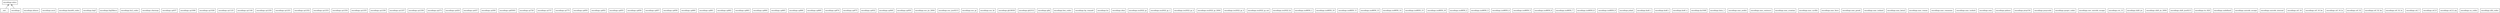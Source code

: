 digraph "packages" {
charset="utf-8"
rankdir=BT
"0" [label="__init__", shape="box"];
"1" [label="encodings", shape="box"];
"2" [label="encodings.aliases", shape="box"];
"3" [label="encodings.ascii", shape="box"];
"4" [label="encodings.base64_codec", shape="box"];
"5" [label="encodings.big5", shape="box"];
"6" [label="encodings.big5hkscs", shape="box"];
"7" [label="encodings.bz2_codec", shape="box"];
"8" [label="encodings.charmap", shape="box"];
"9" [label="encodings.cp037", shape="box"];
"10" [label="encodings.cp1006", shape="box"];
"11" [label="encodings.cp1026", shape="box"];
"12" [label="encodings.cp1125", shape="box"];
"13" [label="encodings.cp1140", shape="box"];
"14" [label="encodings.cp1250", shape="box"];
"15" [label="encodings.cp1251", shape="box"];
"16" [label="encodings.cp1252", shape="box"];
"17" [label="encodings.cp1253", shape="box"];
"18" [label="encodings.cp1254", shape="box"];
"19" [label="encodings.cp1255", shape="box"];
"20" [label="encodings.cp1256", shape="box"];
"21" [label="encodings.cp1257", shape="box"];
"22" [label="encodings.cp1258", shape="box"];
"23" [label="encodings.cp273", shape="box"];
"24" [label="encodings.cp424", shape="box"];
"25" [label="encodings.cp437", shape="box"];
"26" [label="encodings.cp500", shape="box"];
"27" [label="encodings.cp65001", shape="box"];
"28" [label="encodings.cp720", shape="box"];
"29" [label="encodings.cp737", shape="box"];
"30" [label="encodings.cp775", shape="box"];
"31" [label="encodings.cp850", shape="box"];
"32" [label="encodings.cp852", shape="box"];
"33" [label="encodings.cp855", shape="box"];
"34" [label="encodings.cp856", shape="box"];
"35" [label="encodings.cp857", shape="box"];
"36" [label="encodings.cp858", shape="box"];
"37" [label="encodings.cp860", shape="box"];
"38" [label="encodings.cp861", shape="box"];
"39" [label="encodings.cp862", shape="box"];
"40" [label="encodings.cp863", shape="box"];
"41" [label="encodings.cp864", shape="box"];
"42" [label="encodings.cp865", shape="box"];
"43" [label="encodings.cp866", shape="box"];
"44" [label="encodings.cp869", shape="box"];
"45" [label="encodings.cp874", shape="box"];
"46" [label="encodings.cp875", shape="box"];
"47" [label="encodings.cp932", shape="box"];
"48" [label="encodings.cp949", shape="box"];
"49" [label="encodings.cp950", shape="box"];
"50" [label="encodings.euc_jis_2004", shape="box"];
"51" [label="encodings.euc_jisx0213", shape="box"];
"52" [label="encodings.euc_jp", shape="box"];
"53" [label="encodings.euc_kr", shape="box"];
"54" [label="encodings.gb18030", shape="box"];
"55" [label="encodings.gb2312", shape="box"];
"56" [label="encodings.gbk", shape="box"];
"57" [label="encodings.hex_codec", shape="box"];
"58" [label="encodings.hp_roman8", shape="box"];
"59" [label="encodings.hz", shape="box"];
"60" [label="encodings.idna", shape="box"];
"61" [label="encodings.iso2022_jp", shape="box"];
"62" [label="encodings.iso2022_jp_1", shape="box"];
"63" [label="encodings.iso2022_jp_2", shape="box"];
"64" [label="encodings.iso2022_jp_2004", shape="box"];
"65" [label="encodings.iso2022_jp_3", shape="box"];
"66" [label="encodings.iso2022_jp_ext", shape="box"];
"67" [label="encodings.iso2022_kr", shape="box"];
"68" [label="encodings.iso8859_1", shape="box"];
"69" [label="encodings.iso8859_10", shape="box"];
"70" [label="encodings.iso8859_11", shape="box"];
"71" [label="encodings.iso8859_13", shape="box"];
"72" [label="encodings.iso8859_14", shape="box"];
"73" [label="encodings.iso8859_15", shape="box"];
"74" [label="encodings.iso8859_16", shape="box"];
"75" [label="encodings.iso8859_2", shape="box"];
"76" [label="encodings.iso8859_3", shape="box"];
"77" [label="encodings.iso8859_4", shape="box"];
"78" [label="encodings.iso8859_5", shape="box"];
"79" [label="encodings.iso8859_6", shape="box"];
"80" [label="encodings.iso8859_7", shape="box"];
"81" [label="encodings.iso8859_8", shape="box"];
"82" [label="encodings.iso8859_9", shape="box"];
"83" [label="encodings.johab", shape="box"];
"84" [label="encodings.koi8_r", shape="box"];
"85" [label="encodings.koi8_t", shape="box"];
"86" [label="encodings.koi8_u", shape="box"];
"87" [label="encodings.kz1048", shape="box"];
"88" [label="encodings.latin_1", shape="box"];
"89" [label="encodings.mac_arabic", shape="box"];
"90" [label="encodings.mac_centeuro", shape="box"];
"91" [label="encodings.mac_croatian", shape="box"];
"92" [label="encodings.mac_cyrillic", shape="box"];
"93" [label="encodings.mac_farsi", shape="box"];
"94" [label="encodings.mac_greek", shape="box"];
"95" [label="encodings.mac_iceland", shape="box"];
"96" [label="encodings.mac_latin2", shape="box"];
"97" [label="encodings.mac_roman", shape="box"];
"98" [label="encodings.mac_romanian", shape="box"];
"99" [label="encodings.mac_turkish", shape="box"];
"100" [label="encodings.mbcs", shape="box"];
"101" [label="encodings.oem", shape="box"];
"102" [label="encodings.palmos", shape="box"];
"103" [label="encodings.ptcp154", shape="box"];
"104" [label="encodings.punycode", shape="box"];
"105" [label="encodings.quopri_codec", shape="box"];
"106" [label="encodings.raw_unicode_escape", shape="box"];
"107" [label="encodings.rot_13", shape="box"];
"108" [label="encodings.shift_jis", shape="box"];
"109" [label="encodings.shift_jis_2004", shape="box"];
"110" [label="encodings.shift_jisx0213", shape="box"];
"111" [label="encodings.tis_620", shape="box"];
"112" [label="encodings.undefined", shape="box"];
"113" [label="encodings.unicode_escape", shape="box"];
"114" [label="encodings.unicode_internal", shape="box"];
"115" [label="encodings.utf_16", shape="box"];
"116" [label="encodings.utf_16_be", shape="box"];
"117" [label="encodings.utf_16_le", shape="box"];
"118" [label="encodings.utf_32", shape="box"];
"119" [label="encodings.utf_32_be", shape="box"];
"120" [label="encodings.utf_32_le", shape="box"];
"121" [label="encodings.utf_7", shape="box"];
"122" [label="encodings.utf_8", shape="box"];
"123" [label="encodings.utf_8_sig", shape="box"];
"124" [label="encodings.uu_codec", shape="box"];
"125" [label="encodings.zlib_codec", shape="box"];
"0" -> "100" [arrowhead="open", arrowtail="none"];
"1" -> "100" [arrowhead="open", arrowtail="none"];
}
